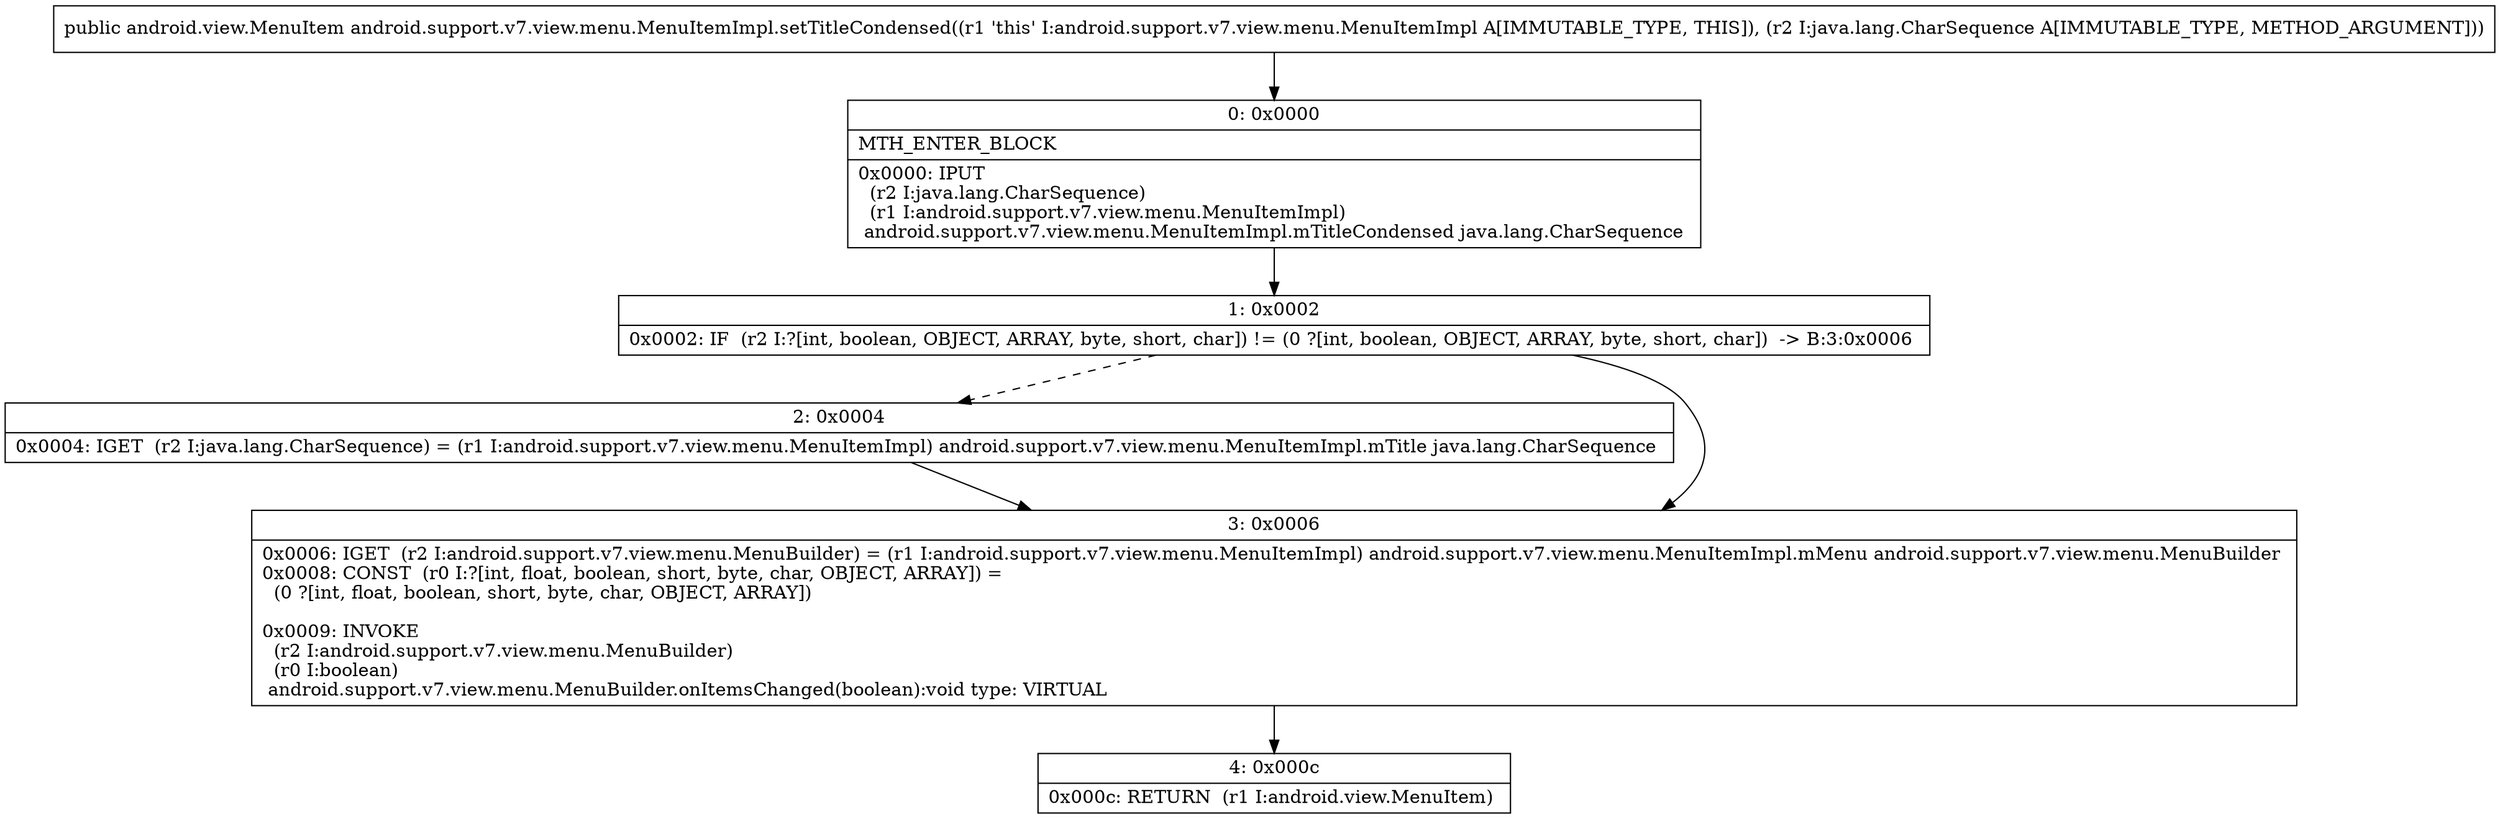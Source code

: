 digraph "CFG forandroid.support.v7.view.menu.MenuItemImpl.setTitleCondensed(Ljava\/lang\/CharSequence;)Landroid\/view\/MenuItem;" {
Node_0 [shape=record,label="{0\:\ 0x0000|MTH_ENTER_BLOCK\l|0x0000: IPUT  \l  (r2 I:java.lang.CharSequence)\l  (r1 I:android.support.v7.view.menu.MenuItemImpl)\l android.support.v7.view.menu.MenuItemImpl.mTitleCondensed java.lang.CharSequence \l}"];
Node_1 [shape=record,label="{1\:\ 0x0002|0x0002: IF  (r2 I:?[int, boolean, OBJECT, ARRAY, byte, short, char]) != (0 ?[int, boolean, OBJECT, ARRAY, byte, short, char])  \-\> B:3:0x0006 \l}"];
Node_2 [shape=record,label="{2\:\ 0x0004|0x0004: IGET  (r2 I:java.lang.CharSequence) = (r1 I:android.support.v7.view.menu.MenuItemImpl) android.support.v7.view.menu.MenuItemImpl.mTitle java.lang.CharSequence \l}"];
Node_3 [shape=record,label="{3\:\ 0x0006|0x0006: IGET  (r2 I:android.support.v7.view.menu.MenuBuilder) = (r1 I:android.support.v7.view.menu.MenuItemImpl) android.support.v7.view.menu.MenuItemImpl.mMenu android.support.v7.view.menu.MenuBuilder \l0x0008: CONST  (r0 I:?[int, float, boolean, short, byte, char, OBJECT, ARRAY]) = \l  (0 ?[int, float, boolean, short, byte, char, OBJECT, ARRAY])\l \l0x0009: INVOKE  \l  (r2 I:android.support.v7.view.menu.MenuBuilder)\l  (r0 I:boolean)\l android.support.v7.view.menu.MenuBuilder.onItemsChanged(boolean):void type: VIRTUAL \l}"];
Node_4 [shape=record,label="{4\:\ 0x000c|0x000c: RETURN  (r1 I:android.view.MenuItem) \l}"];
MethodNode[shape=record,label="{public android.view.MenuItem android.support.v7.view.menu.MenuItemImpl.setTitleCondensed((r1 'this' I:android.support.v7.view.menu.MenuItemImpl A[IMMUTABLE_TYPE, THIS]), (r2 I:java.lang.CharSequence A[IMMUTABLE_TYPE, METHOD_ARGUMENT])) }"];
MethodNode -> Node_0;
Node_0 -> Node_1;
Node_1 -> Node_2[style=dashed];
Node_1 -> Node_3;
Node_2 -> Node_3;
Node_3 -> Node_4;
}

